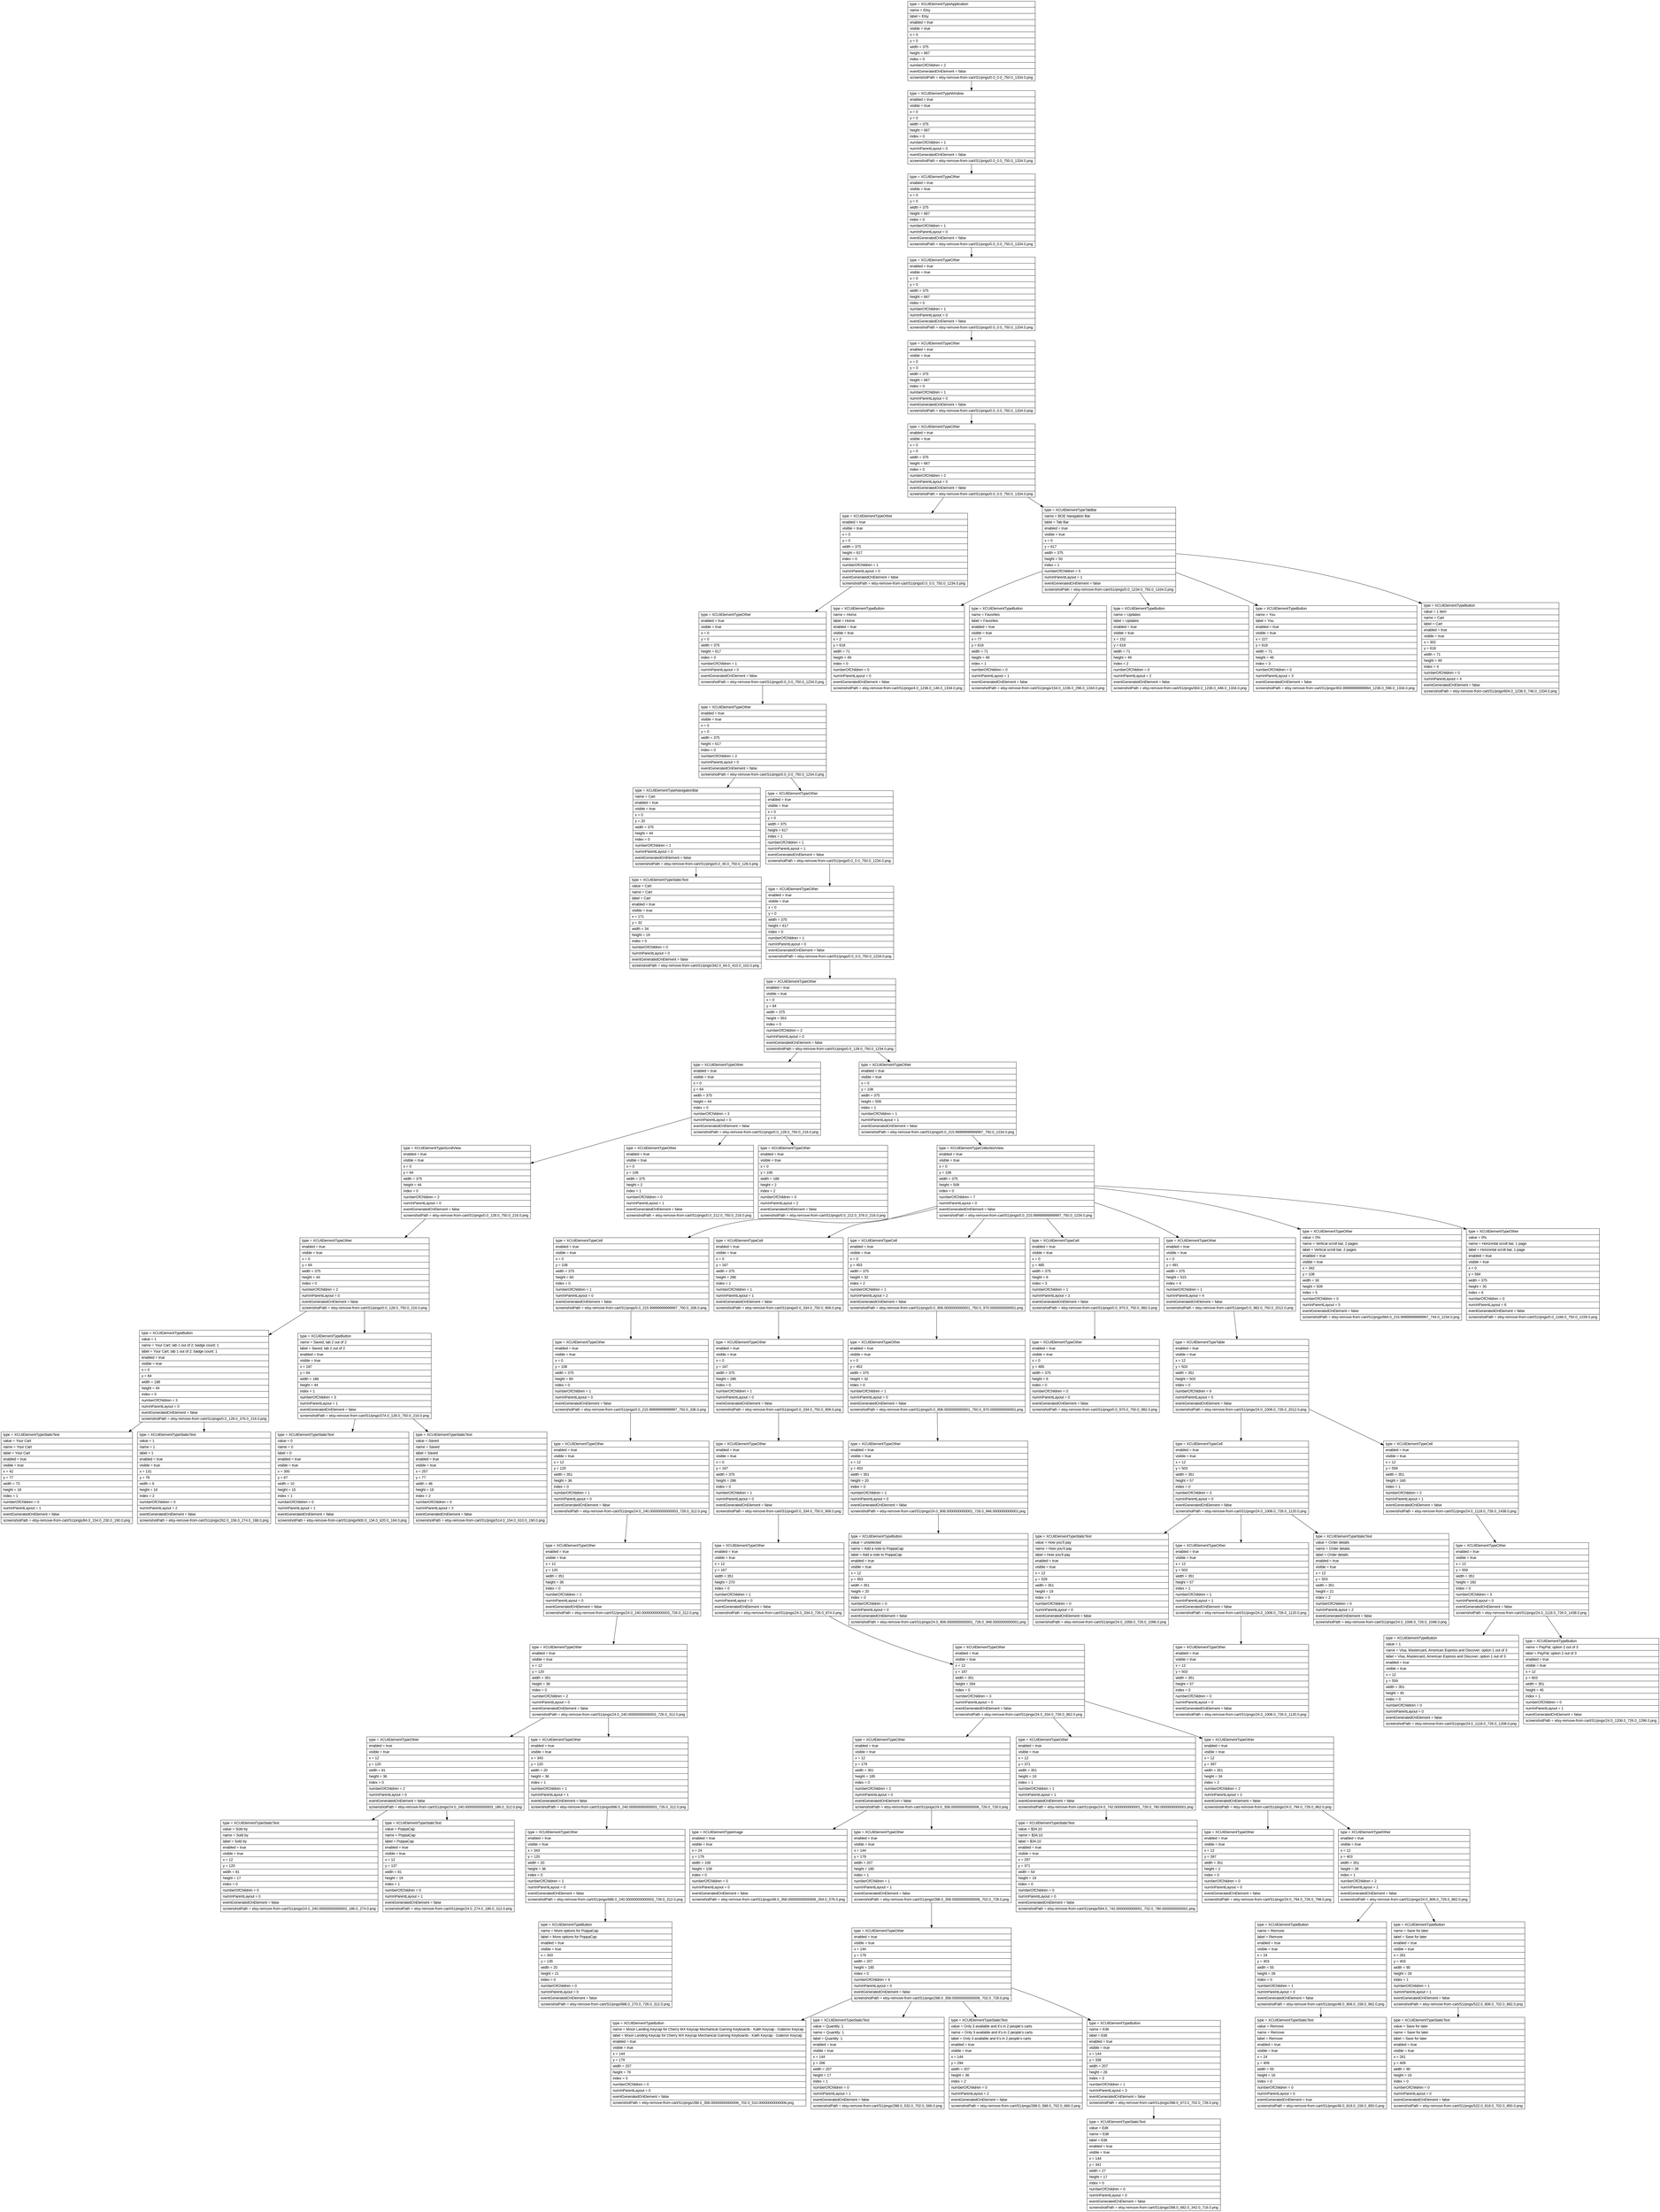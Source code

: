 digraph Layout {

	node [shape=record fontname=Arial];

	0	[label="{type = XCUIElementTypeApplication\l|name = Etsy\l|label = Etsy\l|enabled = true\l|visible = true\l|x = 0\l|y = 0\l|width = 375\l|height = 667\l|index = 0\l|numberOfChildren = 2\l|eventGeneratedOnElement = false \l|screenshotPath = etsy-remove-from-cart/S1/pngs/0.0_0.0_750.0_1334.0.png\l}"]
	1	[label="{type = XCUIElementTypeWindow\l|enabled = true\l|visible = true\l|x = 0\l|y = 0\l|width = 375\l|height = 667\l|index = 0\l|numberOfChildren = 1\l|numInParentLayout = 0\l|eventGeneratedOnElement = false \l|screenshotPath = etsy-remove-from-cart/S1/pngs/0.0_0.0_750.0_1334.0.png\l}"]
	2	[label="{type = XCUIElementTypeOther\l|enabled = true\l|visible = true\l|x = 0\l|y = 0\l|width = 375\l|height = 667\l|index = 0\l|numberOfChildren = 1\l|numInParentLayout = 0\l|eventGeneratedOnElement = false \l|screenshotPath = etsy-remove-from-cart/S1/pngs/0.0_0.0_750.0_1334.0.png\l}"]
	3	[label="{type = XCUIElementTypeOther\l|enabled = true\l|visible = true\l|x = 0\l|y = 0\l|width = 375\l|height = 667\l|index = 0\l|numberOfChildren = 1\l|numInParentLayout = 0\l|eventGeneratedOnElement = false \l|screenshotPath = etsy-remove-from-cart/S1/pngs/0.0_0.0_750.0_1334.0.png\l}"]
	4	[label="{type = XCUIElementTypeOther\l|enabled = true\l|visible = true\l|x = 0\l|y = 0\l|width = 375\l|height = 667\l|index = 0\l|numberOfChildren = 1\l|numInParentLayout = 0\l|eventGeneratedOnElement = false \l|screenshotPath = etsy-remove-from-cart/S1/pngs/0.0_0.0_750.0_1334.0.png\l}"]
	5	[label="{type = XCUIElementTypeOther\l|enabled = true\l|visible = true\l|x = 0\l|y = 0\l|width = 375\l|height = 667\l|index = 0\l|numberOfChildren = 2\l|numInParentLayout = 0\l|eventGeneratedOnElement = false \l|screenshotPath = etsy-remove-from-cart/S1/pngs/0.0_0.0_750.0_1334.0.png\l}"]
	6	[label="{type = XCUIElementTypeOther\l|enabled = true\l|visible = true\l|x = 0\l|y = 0\l|width = 375\l|height = 617\l|index = 0\l|numberOfChildren = 1\l|numInParentLayout = 0\l|eventGeneratedOnElement = false \l|screenshotPath = etsy-remove-from-cart/S1/pngs/0.0_0.0_750.0_1234.0.png\l}"]
	7	[label="{type = XCUIElementTypeTabBar\l|name = BOE Navigation Bar\l|label = Tab Bar\l|enabled = true\l|visible = true\l|x = 0\l|y = 617\l|width = 375\l|height = 50\l|index = 1\l|numberOfChildren = 5\l|numInParentLayout = 1\l|eventGeneratedOnElement = false \l|screenshotPath = etsy-remove-from-cart/S1/pngs/0.0_1234.0_750.0_1334.0.png\l}"]
	8	[label="{type = XCUIElementTypeOther\l|enabled = true\l|visible = true\l|x = 0\l|y = 0\l|width = 375\l|height = 617\l|index = 0\l|numberOfChildren = 1\l|numInParentLayout = 0\l|eventGeneratedOnElement = false \l|screenshotPath = etsy-remove-from-cart/S1/pngs/0.0_0.0_750.0_1234.0.png\l}"]
	9	[label="{type = XCUIElementTypeButton\l|name = Home\l|label = Home\l|enabled = true\l|visible = true\l|x = 2\l|y = 618\l|width = 71\l|height = 49\l|index = 0\l|numberOfChildren = 0\l|numInParentLayout = 0\l|eventGeneratedOnElement = false \l|screenshotPath = etsy-remove-from-cart/S1/pngs/4.0_1236.0_146.0_1334.0.png\l}"]
	10	[label="{type = XCUIElementTypeButton\l|name = Favorites\l|label = Favorites\l|enabled = true\l|visible = true\l|x = 77\l|y = 618\l|width = 71\l|height = 49\l|index = 1\l|numberOfChildren = 0\l|numInParentLayout = 1\l|eventGeneratedOnElement = false \l|screenshotPath = etsy-remove-from-cart/S1/pngs/154.0_1236.0_296.0_1334.0.png\l}"]
	11	[label="{type = XCUIElementTypeButton\l|name = Updates\l|label = Updates\l|enabled = true\l|visible = true\l|x = 152\l|y = 618\l|width = 71\l|height = 49\l|index = 2\l|numberOfChildren = 0\l|numInParentLayout = 2\l|eventGeneratedOnElement = false \l|screenshotPath = etsy-remove-from-cart/S1/pngs/304.0_1236.0_446.0_1334.0.png\l}"]
	12	[label="{type = XCUIElementTypeButton\l|name = You\l|label = You\l|enabled = true\l|visible = true\l|x = 227\l|y = 618\l|width = 71\l|height = 49\l|index = 3\l|numberOfChildren = 0\l|numInParentLayout = 3\l|eventGeneratedOnElement = false \l|screenshotPath = etsy-remove-from-cart/S1/pngs/453.99999999999994_1236.0_596.0_1334.0.png\l}"]
	13	[label="{type = XCUIElementTypeButton\l|value = 1 item\l|name = Cart\l|label = Cart\l|enabled = true\l|visible = true\l|x = 302\l|y = 618\l|width = 71\l|height = 49\l|index = 4\l|numberOfChildren = 0\l|numInParentLayout = 4\l|eventGeneratedOnElement = false \l|screenshotPath = etsy-remove-from-cart/S1/pngs/604.0_1236.0_746.0_1334.0.png\l}"]
	14	[label="{type = XCUIElementTypeOther\l|enabled = true\l|visible = true\l|x = 0\l|y = 0\l|width = 375\l|height = 617\l|index = 0\l|numberOfChildren = 2\l|numInParentLayout = 0\l|eventGeneratedOnElement = false \l|screenshotPath = etsy-remove-from-cart/S1/pngs/0.0_0.0_750.0_1234.0.png\l}"]
	15	[label="{type = XCUIElementTypeNavigationBar\l|name = Cart\l|enabled = true\l|visible = true\l|x = 0\l|y = 20\l|width = 375\l|height = 44\l|index = 0\l|numberOfChildren = 1\l|numInParentLayout = 0\l|eventGeneratedOnElement = false \l|screenshotPath = etsy-remove-from-cart/S1/pngs/0.0_40.0_750.0_128.0.png\l}"]
	16	[label="{type = XCUIElementTypeOther\l|enabled = true\l|visible = true\l|x = 0\l|y = 0\l|width = 375\l|height = 617\l|index = 1\l|numberOfChildren = 1\l|numInParentLayout = 1\l|eventGeneratedOnElement = false \l|screenshotPath = etsy-remove-from-cart/S1/pngs/0.0_0.0_750.0_1234.0.png\l}"]
	17	[label="{type = XCUIElementTypeStaticText\l|value = Cart\l|name = Cart\l|label = Cart\l|enabled = true\l|visible = true\l|x = 171\l|y = 32\l|width = 34\l|height = 19\l|index = 0\l|numberOfChildren = 0\l|numInParentLayout = 0\l|eventGeneratedOnElement = false \l|screenshotPath = etsy-remove-from-cart/S1/pngs/342.0_64.0_410.0_102.0.png\l}"]
	18	[label="{type = XCUIElementTypeOther\l|enabled = true\l|visible = true\l|x = 0\l|y = 0\l|width = 375\l|height = 617\l|index = 0\l|numberOfChildren = 1\l|numInParentLayout = 0\l|eventGeneratedOnElement = false \l|screenshotPath = etsy-remove-from-cart/S1/pngs/0.0_0.0_750.0_1234.0.png\l}"]
	19	[label="{type = XCUIElementTypeOther\l|enabled = true\l|visible = true\l|x = 0\l|y = 64\l|width = 375\l|height = 553\l|index = 0\l|numberOfChildren = 2\l|numInParentLayout = 0\l|eventGeneratedOnElement = false \l|screenshotPath = etsy-remove-from-cart/S1/pngs/0.0_128.0_750.0_1234.0.png\l}"]
	20	[label="{type = XCUIElementTypeOther\l|enabled = true\l|visible = true\l|x = 0\l|y = 64\l|width = 375\l|height = 44\l|index = 0\l|numberOfChildren = 3\l|numInParentLayout = 0\l|eventGeneratedOnElement = false \l|screenshotPath = etsy-remove-from-cart/S1/pngs/0.0_128.0_750.0_216.0.png\l}"]
	21	[label="{type = XCUIElementTypeOther\l|enabled = true\l|visible = true\l|x = 0\l|y = 108\l|width = 375\l|height = 509\l|index = 1\l|numberOfChildren = 1\l|numInParentLayout = 1\l|eventGeneratedOnElement = false \l|screenshotPath = etsy-remove-from-cart/S1/pngs/0.0_215.99999999999997_750.0_1234.0.png\l}"]
	22	[label="{type = XCUIElementTypeScrollView\l|enabled = true\l|visible = true\l|x = 0\l|y = 64\l|width = 375\l|height = 44\l|index = 0\l|numberOfChildren = 2\l|numInParentLayout = 0\l|eventGeneratedOnElement = false \l|screenshotPath = etsy-remove-from-cart/S1/pngs/0.0_128.0_750.0_216.0.png\l}"]
	23	[label="{type = XCUIElementTypeOther\l|enabled = true\l|visible = true\l|x = 0\l|y = 106\l|width = 375\l|height = 2\l|index = 1\l|numberOfChildren = 0\l|numInParentLayout = 1\l|eventGeneratedOnElement = false \l|screenshotPath = etsy-remove-from-cart/S1/pngs/0.0_212.0_750.0_216.0.png\l}"]
	24	[label="{type = XCUIElementTypeOther\l|enabled = true\l|visible = true\l|x = 0\l|y = 106\l|width = 188\l|height = 2\l|index = 2\l|numberOfChildren = 0\l|numInParentLayout = 2\l|eventGeneratedOnElement = false \l|screenshotPath = etsy-remove-from-cart/S1/pngs/0.0_212.0_376.0_216.0.png\l}"]
	25	[label="{type = XCUIElementTypeCollectionView\l|enabled = true\l|visible = true\l|x = 0\l|y = 108\l|width = 375\l|height = 509\l|index = 0\l|numberOfChildren = 7\l|numInParentLayout = 0\l|eventGeneratedOnElement = false \l|screenshotPath = etsy-remove-from-cart/S1/pngs/0.0_215.99999999999997_750.0_1234.0.png\l}"]
	26	[label="{type = XCUIElementTypeOther\l|enabled = true\l|visible = true\l|x = 0\l|y = 64\l|width = 375\l|height = 44\l|index = 0\l|numberOfChildren = 2\l|numInParentLayout = 0\l|eventGeneratedOnElement = false \l|screenshotPath = etsy-remove-from-cart/S1/pngs/0.0_128.0_750.0_216.0.png\l}"]
	27	[label="{type = XCUIElementTypeCell\l|enabled = true\l|visible = true\l|x = 0\l|y = 108\l|width = 375\l|height = 60\l|index = 0\l|numberOfChildren = 1\l|numInParentLayout = 0\l|eventGeneratedOnElement = false \l|screenshotPath = etsy-remove-from-cart/S1/pngs/0.0_215.99999999999997_750.0_336.0.png\l}"]
	28	[label="{type = XCUIElementTypeCell\l|enabled = true\l|visible = true\l|x = 0\l|y = 167\l|width = 375\l|height = 286\l|index = 1\l|numberOfChildren = 1\l|numInParentLayout = 1\l|eventGeneratedOnElement = false \l|screenshotPath = etsy-remove-from-cart/S1/pngs/0.0_334.0_750.0_906.0.png\l}"]
	29	[label="{type = XCUIElementTypeCell\l|enabled = true\l|visible = true\l|x = 0\l|y = 453\l|width = 375\l|height = 32\l|index = 2\l|numberOfChildren = 1\l|numInParentLayout = 2\l|eventGeneratedOnElement = false \l|screenshotPath = etsy-remove-from-cart/S1/pngs/0.0_906.0000000000001_750.0_970.0000000000001.png\l}"]
	30	[label="{type = XCUIElementTypeCell\l|enabled = true\l|visible = true\l|x = 0\l|y = 485\l|width = 375\l|height = 6\l|index = 3\l|numberOfChildren = 1\l|numInParentLayout = 3\l|eventGeneratedOnElement = false \l|screenshotPath = etsy-remove-from-cart/S1/pngs/0.0_970.0_750.0_982.0.png\l}"]
	31	[label="{type = XCUIElementTypeOther\l|enabled = true\l|visible = true\l|x = 0\l|y = 491\l|width = 375\l|height = 515\l|index = 4\l|numberOfChildren = 1\l|numInParentLayout = 4\l|eventGeneratedOnElement = false \l|screenshotPath = etsy-remove-from-cart/S1/pngs/0.0_982.0_750.0_2012.0.png\l}"]
	32	[label="{type = XCUIElementTypeOther\l|value = 0%\l|name = Vertical scroll bar, 2 pages\l|label = Vertical scroll bar, 2 pages\l|enabled = true\l|visible = true\l|x = 342\l|y = 108\l|width = 30\l|height = 509\l|index = 5\l|numberOfChildren = 0\l|numInParentLayout = 5\l|eventGeneratedOnElement = false \l|screenshotPath = etsy-remove-from-cart/S1/pngs/684.0_215.99999999999997_744.0_1234.0.png\l}"]
	33	[label="{type = XCUIElementTypeOther\l|value = 0%\l|name = Horizontal scroll bar, 1 page\l|label = Horizontal scroll bar, 1 page\l|enabled = true\l|visible = true\l|x = 0\l|y = 584\l|width = 375\l|height = 30\l|index = 6\l|numberOfChildren = 0\l|numInParentLayout = 6\l|eventGeneratedOnElement = false \l|screenshotPath = etsy-remove-from-cart/S1/pngs/0.0_1168.0_750.0_1228.0.png\l}"]
	34	[label="{type = XCUIElementTypeButton\l|value = 1\l|name = Your Cart; tab 1 out of 2; badge count: 1\l|label = Your Cart; tab 1 out of 2; badge count: 1\l|enabled = true\l|visible = true\l|x = 0\l|y = 64\l|width = 188\l|height = 44\l|index = 0\l|numberOfChildren = 3\l|numInParentLayout = 0\l|eventGeneratedOnElement = false \l|screenshotPath = etsy-remove-from-cart/S1/pngs/0.0_128.0_376.0_216.0.png\l}"]
	35	[label="{type = XCUIElementTypeButton\l|name = Saved; tab 2 out of 2\l|label = Saved; tab 2 out of 2\l|enabled = true\l|visible = true\l|x = 187\l|y = 64\l|width = 188\l|height = 44\l|index = 1\l|numberOfChildren = 3\l|numInParentLayout = 1\l|eventGeneratedOnElement = false \l|screenshotPath = etsy-remove-from-cart/S1/pngs/374.0_128.0_750.0_216.0.png\l}"]
	36	[label="{type = XCUIElementTypeOther\l|enabled = true\l|visible = true\l|x = 0\l|y = 108\l|width = 375\l|height = 60\l|index = 0\l|numberOfChildren = 1\l|numInParentLayout = 0\l|eventGeneratedOnElement = false \l|screenshotPath = etsy-remove-from-cart/S1/pngs/0.0_215.99999999999997_750.0_336.0.png\l}"]
	37	[label="{type = XCUIElementTypeOther\l|enabled = true\l|visible = true\l|x = 0\l|y = 167\l|width = 375\l|height = 286\l|index = 0\l|numberOfChildren = 1\l|numInParentLayout = 0\l|eventGeneratedOnElement = false \l|screenshotPath = etsy-remove-from-cart/S1/pngs/0.0_334.0_750.0_906.0.png\l}"]
	38	[label="{type = XCUIElementTypeOther\l|enabled = true\l|visible = true\l|x = 0\l|y = 453\l|width = 375\l|height = 32\l|index = 0\l|numberOfChildren = 1\l|numInParentLayout = 0\l|eventGeneratedOnElement = false \l|screenshotPath = etsy-remove-from-cart/S1/pngs/0.0_906.0000000000001_750.0_970.0000000000001.png\l}"]
	39	[label="{type = XCUIElementTypeOther\l|enabled = true\l|visible = true\l|x = 0\l|y = 485\l|width = 375\l|height = 6\l|index = 0\l|numberOfChildren = 0\l|numInParentLayout = 0\l|eventGeneratedOnElement = false \l|screenshotPath = etsy-remove-from-cart/S1/pngs/0.0_970.0_750.0_982.0.png\l}"]
	40	[label="{type = XCUIElementTypeTable\l|enabled = true\l|visible = true\l|x = 12\l|y = 503\l|width = 351\l|height = 503\l|index = 0\l|numberOfChildren = 9\l|numInParentLayout = 0\l|eventGeneratedOnElement = false \l|screenshotPath = etsy-remove-from-cart/S1/pngs/24.0_1006.0_726.0_2012.0.png\l}"]
	41	[label="{type = XCUIElementTypeStaticText\l|value = Your Cart\l|name = Your Cart\l|label = Your Cart\l|enabled = true\l|visible = true\l|x = 42\l|y = 77\l|width = 73\l|height = 18\l|index = 1\l|numberOfChildren = 0\l|numInParentLayout = 1\l|eventGeneratedOnElement = false \l|screenshotPath = etsy-remove-from-cart/S1/pngs/84.0_154.0_230.0_190.0.png\l}"]
	42	[label="{type = XCUIElementTypeStaticText\l|value = 1\l|name = 1\l|label = 1\l|enabled = true\l|visible = true\l|x = 131\l|y = 78\l|width = 6\l|height = 16\l|index = 2\l|numberOfChildren = 0\l|numInParentLayout = 2\l|eventGeneratedOnElement = false \l|screenshotPath = etsy-remove-from-cart/S1/pngs/262.0_156.0_274.0_188.0.png\l}"]
	43	[label="{type = XCUIElementTypeStaticText\l|value = 0\l|name = 0\l|label = 0\l|enabled = true\l|visible = true\l|x = 300\l|y = 67\l|width = 10\l|height = 15\l|index = 1\l|numberOfChildren = 0\l|numInParentLayout = 1\l|eventGeneratedOnElement = false \l|screenshotPath = etsy-remove-from-cart/S1/pngs/600.0_134.0_620.0_164.0.png\l}"]
	44	[label="{type = XCUIElementTypeStaticText\l|value = Saved\l|name = Saved\l|label = Saved\l|enabled = true\l|visible = true\l|x = 257\l|y = 77\l|width = 48\l|height = 18\l|index = 2\l|numberOfChildren = 0\l|numInParentLayout = 2\l|eventGeneratedOnElement = false \l|screenshotPath = etsy-remove-from-cart/S1/pngs/514.0_154.0_610.0_190.0.png\l}"]
	45	[label="{type = XCUIElementTypeOther\l|enabled = true\l|visible = true\l|x = 12\l|y = 120\l|width = 351\l|height = 36\l|index = 0\l|numberOfChildren = 1\l|numInParentLayout = 0\l|eventGeneratedOnElement = false \l|screenshotPath = etsy-remove-from-cart/S1/pngs/24.0_240.00000000000003_726.0_312.0.png\l}"]
	46	[label="{type = XCUIElementTypeOther\l|enabled = true\l|visible = true\l|x = 0\l|y = 167\l|width = 375\l|height = 286\l|index = 0\l|numberOfChildren = 1\l|numInParentLayout = 0\l|eventGeneratedOnElement = false \l|screenshotPath = etsy-remove-from-cart/S1/pngs/0.0_334.0_750.0_906.0.png\l}"]
	47	[label="{type = XCUIElementTypeOther\l|enabled = true\l|visible = true\l|x = 12\l|y = 453\l|width = 351\l|height = 20\l|index = 0\l|numberOfChildren = 1\l|numInParentLayout = 0\l|eventGeneratedOnElement = false \l|screenshotPath = etsy-remove-from-cart/S1/pngs/24.0_906.0000000000001_726.0_946.0000000000001.png\l}"]
	48	[label="{type = XCUIElementTypeCell\l|enabled = true\l|visible = true\l|x = 12\l|y = 503\l|width = 351\l|height = 57\l|index = 0\l|numberOfChildren = 3\l|numInParentLayout = 0\l|eventGeneratedOnElement = false \l|screenshotPath = etsy-remove-from-cart/S1/pngs/24.0_1006.0_726.0_1120.0.png\l}"]
	49	[label="{type = XCUIElementTypeCell\l|enabled = true\l|visible = true\l|x = 12\l|y = 559\l|width = 351\l|height = 160\l|index = 1\l|numberOfChildren = 2\l|numInParentLayout = 1\l|eventGeneratedOnElement = false \l|screenshotPath = etsy-remove-from-cart/S1/pngs/24.0_1118.0_726.0_1438.0.png\l}"]
	50	[label="{type = XCUIElementTypeOther\l|enabled = true\l|visible = true\l|x = 12\l|y = 120\l|width = 351\l|height = 36\l|index = 0\l|numberOfChildren = 1\l|numInParentLayout = 0\l|eventGeneratedOnElement = false \l|screenshotPath = etsy-remove-from-cart/S1/pngs/24.0_240.00000000000003_726.0_312.0.png\l}"]
	51	[label="{type = XCUIElementTypeOther\l|enabled = true\l|visible = true\l|x = 12\l|y = 167\l|width = 351\l|height = 270\l|index = 0\l|numberOfChildren = 1\l|numInParentLayout = 0\l|eventGeneratedOnElement = false \l|screenshotPath = etsy-remove-from-cart/S1/pngs/24.0_334.0_726.0_874.0.png\l}"]
	52	[label="{type = XCUIElementTypeButton\l|value = unselected\l|name = Add a note to PoppaCap\l|label = Add a note to PoppaCap\l|enabled = true\l|visible = true\l|x = 12\l|y = 453\l|width = 351\l|height = 20\l|index = 0\l|numberOfChildren = 0\l|numInParentLayout = 0\l|eventGeneratedOnElement = false \l|screenshotPath = etsy-remove-from-cart/S1/pngs/24.0_906.0000000000001_726.0_946.0000000000001.png\l}"]
	53	[label="{type = XCUIElementTypeStaticText\l|value = How you'll pay\l|name = How you'll pay\l|label = How you'll pay\l|enabled = true\l|visible = true\l|x = 12\l|y = 529\l|width = 351\l|height = 19\l|index = 0\l|numberOfChildren = 0\l|numInParentLayout = 0\l|eventGeneratedOnElement = false \l|screenshotPath = etsy-remove-from-cart/S1/pngs/24.0_1058.0_726.0_1096.0.png\l}"]
	54	[label="{type = XCUIElementTypeOther\l|enabled = true\l|visible = true\l|x = 12\l|y = 503\l|width = 351\l|height = 57\l|index = 1\l|numberOfChildren = 1\l|numInParentLayout = 1\l|eventGeneratedOnElement = false \l|screenshotPath = etsy-remove-from-cart/S1/pngs/24.0_1006.0_726.0_1120.0.png\l}"]
	55	[label="{type = XCUIElementTypeStaticText\l|value = Order details\l|name = Order details\l|label = Order details\l|enabled = true\l|visible = true\l|x = 12\l|y = 503\l|width = 351\l|height = 21\l|index = 2\l|numberOfChildren = 0\l|numInParentLayout = 2\l|eventGeneratedOnElement = false \l|screenshotPath = etsy-remove-from-cart/S1/pngs/24.0_1006.0_726.0_1048.0.png\l}"]
	56	[label="{type = XCUIElementTypeOther\l|enabled = true\l|visible = true\l|x = 12\l|y = 559\l|width = 351\l|height = 160\l|index = 0\l|numberOfChildren = 3\l|numInParentLayout = 0\l|eventGeneratedOnElement = false \l|screenshotPath = etsy-remove-from-cart/S1/pngs/24.0_1118.0_726.0_1438.0.png\l}"]
	57	[label="{type = XCUIElementTypeOther\l|enabled = true\l|visible = true\l|x = 12\l|y = 120\l|width = 351\l|height = 36\l|index = 0\l|numberOfChildren = 2\l|numInParentLayout = 0\l|eventGeneratedOnElement = false \l|screenshotPath = etsy-remove-from-cart/S1/pngs/24.0_240.00000000000003_726.0_312.0.png\l}"]
	58	[label="{type = XCUIElementTypeOther\l|enabled = true\l|visible = true\l|x = 12\l|y = 167\l|width = 351\l|height = 264\l|index = 0\l|numberOfChildren = 3\l|numInParentLayout = 0\l|eventGeneratedOnElement = false \l|screenshotPath = etsy-remove-from-cart/S1/pngs/24.0_334.0_726.0_862.0.png\l}"]
	59	[label="{type = XCUIElementTypeOther\l|enabled = true\l|visible = true\l|x = 12\l|y = 503\l|width = 351\l|height = 57\l|index = 0\l|numberOfChildren = 0\l|numInParentLayout = 0\l|eventGeneratedOnElement = false \l|screenshotPath = etsy-remove-from-cart/S1/pngs/24.0_1006.0_726.0_1120.0.png\l}"]
	60	[label="{type = XCUIElementTypeButton\l|value = 1\l|name = Visa, Mastercard, American Express and Discover; option 1 out of 3\l|label = Visa, Mastercard, American Express and Discover; option 1 out of 3\l|enabled = true\l|visible = true\l|x = 12\l|y = 559\l|width = 351\l|height = 45\l|index = 0\l|numberOfChildren = 0\l|numInParentLayout = 0\l|eventGeneratedOnElement = false \l|screenshotPath = etsy-remove-from-cart/S1/pngs/24.0_1118.0_726.0_1208.0.png\l}"]
	61	[label="{type = XCUIElementTypeButton\l|name = PayPal; option 2 out of 3\l|label = PayPal; option 2 out of 3\l|enabled = true\l|visible = true\l|x = 12\l|y = 603\l|width = 351\l|height = 45\l|index = 1\l|numberOfChildren = 0\l|numInParentLayout = 1\l|eventGeneratedOnElement = false \l|screenshotPath = etsy-remove-from-cart/S1/pngs/24.0_1206.0_726.0_1296.0.png\l}"]
	62	[label="{type = XCUIElementTypeOther\l|enabled = true\l|visible = true\l|x = 12\l|y = 120\l|width = 81\l|height = 36\l|index = 0\l|numberOfChildren = 2\l|numInParentLayout = 0\l|eventGeneratedOnElement = false \l|screenshotPath = etsy-remove-from-cart/S1/pngs/24.0_240.00000000000003_186.0_312.0.png\l}"]
	63	[label="{type = XCUIElementTypeOther\l|enabled = true\l|visible = true\l|x = 343\l|y = 120\l|width = 20\l|height = 36\l|index = 1\l|numberOfChildren = 1\l|numInParentLayout = 1\l|eventGeneratedOnElement = false \l|screenshotPath = etsy-remove-from-cart/S1/pngs/686.0_240.00000000000003_726.0_312.0.png\l}"]
	64	[label="{type = XCUIElementTypeOther\l|enabled = true\l|visible = true\l|x = 12\l|y = 179\l|width = 351\l|height = 185\l|index = 0\l|numberOfChildren = 2\l|numInParentLayout = 0\l|eventGeneratedOnElement = false \l|screenshotPath = etsy-remove-from-cart/S1/pngs/24.0_358.00000000000006_726.0_728.0.png\l}"]
	65	[label="{type = XCUIElementTypeOther\l|enabled = true\l|visible = true\l|x = 12\l|y = 371\l|width = 351\l|height = 19\l|index = 1\l|numberOfChildren = 1\l|numInParentLayout = 1\l|eventGeneratedOnElement = false \l|screenshotPath = etsy-remove-from-cart/S1/pngs/24.0_742.0000000000001_726.0_780.0000000000001.png\l}"]
	66	[label="{type = XCUIElementTypeOther\l|enabled = true\l|visible = true\l|x = 12\l|y = 397\l|width = 351\l|height = 34\l|index = 2\l|numberOfChildren = 2\l|numInParentLayout = 2\l|eventGeneratedOnElement = false \l|screenshotPath = etsy-remove-from-cart/S1/pngs/24.0_794.0_726.0_862.0.png\l}"]
	67	[label="{type = XCUIElementTypeStaticText\l|value = Sold by\l|name = Sold by\l|label = Sold by\l|enabled = true\l|visible = true\l|x = 12\l|y = 120\l|width = 81\l|height = 17\l|index = 0\l|numberOfChildren = 0\l|numInParentLayout = 0\l|eventGeneratedOnElement = false \l|screenshotPath = etsy-remove-from-cart/S1/pngs/24.0_240.00000000000003_186.0_274.0.png\l}"]
	68	[label="{type = XCUIElementTypeStaticText\l|value = PoppaCap\l|name = PoppaCap\l|label = PoppaCap\l|enabled = true\l|visible = true\l|x = 12\l|y = 137\l|width = 81\l|height = 19\l|index = 1\l|numberOfChildren = 0\l|numInParentLayout = 1\l|eventGeneratedOnElement = false \l|screenshotPath = etsy-remove-from-cart/S1/pngs/24.0_274.0_186.0_312.0.png\l}"]
	69	[label="{type = XCUIElementTypeOther\l|enabled = true\l|visible = true\l|x = 343\l|y = 120\l|width = 20\l|height = 36\l|index = 0\l|numberOfChildren = 1\l|numInParentLayout = 0\l|eventGeneratedOnElement = false \l|screenshotPath = etsy-remove-from-cart/S1/pngs/686.0_240.00000000000003_726.0_312.0.png\l}"]
	70	[label="{type = XCUIElementTypeImage\l|enabled = true\l|visible = true\l|x = 24\l|y = 179\l|width = 108\l|height = 109\l|index = 0\l|numberOfChildren = 0\l|numInParentLayout = 0\l|eventGeneratedOnElement = false \l|screenshotPath = etsy-remove-from-cart/S1/pngs/48.0_358.00000000000006_264.0_576.0.png\l}"]
	71	[label="{type = XCUIElementTypeOther\l|enabled = true\l|visible = true\l|x = 144\l|y = 179\l|width = 207\l|height = 185\l|index = 1\l|numberOfChildren = 1\l|numInParentLayout = 1\l|eventGeneratedOnElement = false \l|screenshotPath = etsy-remove-from-cart/S1/pngs/288.0_358.00000000000006_702.0_728.0.png\l}"]
	72	[label="{type = XCUIElementTypeStaticText\l|value = $34.10\l|name = $34.10\l|label = $34.10\l|enabled = true\l|visible = true\l|x = 297\l|y = 371\l|width = 54\l|height = 19\l|index = 0\l|numberOfChildren = 0\l|numInParentLayout = 0\l|eventGeneratedOnElement = false \l|screenshotPath = etsy-remove-from-cart/S1/pngs/594.0_742.0000000000001_702.0_780.0000000000001.png\l}"]
	73	[label="{type = XCUIElementTypeOther\l|enabled = true\l|visible = true\l|x = 12\l|y = 397\l|width = 351\l|height = 2\l|index = 0\l|numberOfChildren = 0\l|numInParentLayout = 0\l|eventGeneratedOnElement = false \l|screenshotPath = etsy-remove-from-cart/S1/pngs/24.0_794.0_726.0_798.0.png\l}"]
	74	[label="{type = XCUIElementTypeOther\l|enabled = true\l|visible = true\l|x = 12\l|y = 403\l|width = 351\l|height = 28\l|index = 1\l|numberOfChildren = 2\l|numInParentLayout = 1\l|eventGeneratedOnElement = false \l|screenshotPath = etsy-remove-from-cart/S1/pngs/24.0_806.0_726.0_862.0.png\l}"]
	75	[label="{type = XCUIElementTypeButton\l|name = More options for PoppaCap\l|label = More options for PoppaCap\l|enabled = true\l|visible = true\l|x = 343\l|y = 135\l|width = 20\l|height = 21\l|index = 0\l|numberOfChildren = 0\l|numInParentLayout = 0\l|eventGeneratedOnElement = false \l|screenshotPath = etsy-remove-from-cart/S1/pngs/686.0_270.0_726.0_312.0.png\l}"]
	76	[label="{type = XCUIElementTypeOther\l|enabled = true\l|visible = true\l|x = 144\l|y = 179\l|width = 207\l|height = 185\l|index = 0\l|numberOfChildren = 4\l|numInParentLayout = 0\l|eventGeneratedOnElement = false \l|screenshotPath = etsy-remove-from-cart/S1/pngs/288.0_358.00000000000006_702.0_728.0.png\l}"]
	77	[label="{type = XCUIElementTypeButton\l|name = Remove\l|label = Remove\l|enabled = true\l|visible = true\l|x = 24\l|y = 403\l|width = 55\l|height = 28\l|index = 0\l|numberOfChildren = 1\l|numInParentLayout = 0\l|eventGeneratedOnElement = false \l|screenshotPath = etsy-remove-from-cart/S1/pngs/48.0_806.0_158.0_862.0.png\l}"]
	78	[label="{type = XCUIElementTypeButton\l|name = Save for later\l|label = Save for later\l|enabled = true\l|visible = true\l|x = 261\l|y = 403\l|width = 90\l|height = 28\l|index = 1\l|numberOfChildren = 1\l|numInParentLayout = 1\l|eventGeneratedOnElement = false \l|screenshotPath = etsy-remove-from-cart/S1/pngs/522.0_806.0_702.0_862.0.png\l}"]
	79	[label="{type = XCUIElementTypeButton\l|name = Moon Landing Keycap for Cherry MX Keycap Mechanical Gaming Keyboards - Kalih Keycap - Gateron Keycap\l|label = Moon Landing Keycap for Cherry MX Keycap Mechanical Gaming Keyboards - Kalih Keycap - Gateron Keycap\l|enabled = true\l|visible = true\l|x = 144\l|y = 179\l|width = 207\l|height = 76\l|index = 0\l|numberOfChildren = 0\l|numInParentLayout = 0\l|eventGeneratedOnElement = false \l|screenshotPath = etsy-remove-from-cart/S1/pngs/288.0_358.00000000000006_702.0_510.00000000000006.png\l}"]
	80	[label="{type = XCUIElementTypeStaticText\l|value = Quantity: 1\l|name = Quantity: 1\l|label = Quantity: 1\l|enabled = true\l|visible = true\l|x = 144\l|y = 266\l|width = 207\l|height = 17\l|index = 1\l|numberOfChildren = 0\l|numInParentLayout = 1\l|eventGeneratedOnElement = false \l|screenshotPath = etsy-remove-from-cart/S1/pngs/288.0_532.0_702.0_566.0.png\l}"]
	81	[label="{type = XCUIElementTypeStaticText\l|value = Only 3 available and it's in 2 people's carts\l|name = Only 3 available and it's in 2 people's carts\l|label = Only 3 available and it's in 2 people's carts\l|enabled = true\l|visible = true\l|x = 144\l|y = 294\l|width = 207\l|height = 36\l|index = 2\l|numberOfChildren = 0\l|numInParentLayout = 2\l|eventGeneratedOnElement = false \l|screenshotPath = etsy-remove-from-cart/S1/pngs/288.0_588.0_702.0_660.0.png\l}"]
	82	[label="{type = XCUIElementTypeButton\l|name = Edit\l|label = Edit\l|enabled = true\l|visible = true\l|x = 144\l|y = 336\l|width = 207\l|height = 28\l|index = 3\l|numberOfChildren = 1\l|numInParentLayout = 3\l|eventGeneratedOnElement = false \l|screenshotPath = etsy-remove-from-cart/S1/pngs/288.0_672.0_702.0_728.0.png\l}"]
	83	[label="{type = XCUIElementTypeStaticText\l|value = Remove\l|name = Remove\l|label = Remove\l|enabled = true\l|visible = true\l|x = 24\l|y = 409\l|width = 55\l|height = 16\l|index = 0\l|numberOfChildren = 0\l|numInParentLayout = 0\l|eventGeneratedOnElement = true \l|screenshotPath = etsy-remove-from-cart/S1/pngs/48.0_818.0_158.0_850.0.png\l}"]
	84	[label="{type = XCUIElementTypeStaticText\l|value = Save for later\l|name = Save for later\l|label = Save for later\l|enabled = true\l|visible = true\l|x = 261\l|y = 409\l|width = 90\l|height = 16\l|index = 0\l|numberOfChildren = 0\l|numInParentLayout = 0\l|eventGeneratedOnElement = false \l|screenshotPath = etsy-remove-from-cart/S1/pngs/522.0_818.0_702.0_850.0.png\l}"]
	85	[label="{type = XCUIElementTypeStaticText\l|value = Edit\l|name = Edit\l|label = Edit\l|enabled = true\l|visible = true\l|x = 144\l|y = 341\l|width = 27\l|height = 17\l|index = 0\l|numberOfChildren = 0\l|numInParentLayout = 0\l|eventGeneratedOnElement = false \l|screenshotPath = etsy-remove-from-cart/S1/pngs/288.0_682.0_342.0_716.0.png\l}"]


	0 -> 1
	1 -> 2
	2 -> 3
	3 -> 4
	4 -> 5
	5 -> 6
	5 -> 7
	6 -> 8
	7 -> 9
	7 -> 10
	7 -> 11
	7 -> 12
	7 -> 13
	8 -> 14
	14 -> 15
	14 -> 16
	15 -> 17
	16 -> 18
	18 -> 19
	19 -> 20
	19 -> 21
	20 -> 22
	20 -> 23
	20 -> 24
	21 -> 25
	22 -> 26
	25 -> 27
	25 -> 28
	25 -> 29
	25 -> 30
	25 -> 31
	25 -> 32
	25 -> 33
	26 -> 34
	26 -> 35
	27 -> 36
	28 -> 37
	29 -> 38
	30 -> 39
	31 -> 40
	34 -> 41
	34 -> 42
	35 -> 43
	35 -> 44
	36 -> 45
	37 -> 46
	38 -> 47
	40 -> 48
	40 -> 49
	45 -> 50
	46 -> 51
	47 -> 52
	48 -> 53
	48 -> 54
	48 -> 55
	49 -> 56
	50 -> 57
	51 -> 58
	54 -> 59
	56 -> 60
	56 -> 61
	57 -> 62
	57 -> 63
	58 -> 64
	58 -> 65
	58 -> 66
	62 -> 67
	62 -> 68
	63 -> 69
	64 -> 70
	64 -> 71
	65 -> 72
	66 -> 73
	66 -> 74
	69 -> 75
	71 -> 76
	74 -> 77
	74 -> 78
	76 -> 79
	76 -> 80
	76 -> 81
	76 -> 82
	77 -> 83
	78 -> 84
	82 -> 85


}